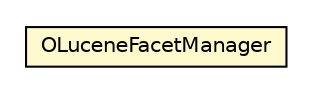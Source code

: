 #!/usr/local/bin/dot
#
# Class diagram 
# Generated by UMLGraph version R5_6-24-gf6e263 (http://www.umlgraph.org/)
#

digraph G {
	edge [fontname="Helvetica",fontsize=10,labelfontname="Helvetica",labelfontsize=10];
	node [fontname="Helvetica",fontsize=10,shape=plaintext];
	nodesep=0.25;
	ranksep=0.5;
	// com.orientechnologies.lucene.engine.OLuceneFacetManager
	c2381613 [label=<<table title="com.orientechnologies.lucene.engine.OLuceneFacetManager" border="0" cellborder="1" cellspacing="0" cellpadding="2" port="p" bgcolor="lemonChiffon" href="./OLuceneFacetManager.html">
		<tr><td><table border="0" cellspacing="0" cellpadding="1">
<tr><td align="center" balign="center"> OLuceneFacetManager </td></tr>
		</table></td></tr>
		</table>>, URL="./OLuceneFacetManager.html", fontname="Helvetica", fontcolor="black", fontsize=10.0];
}

